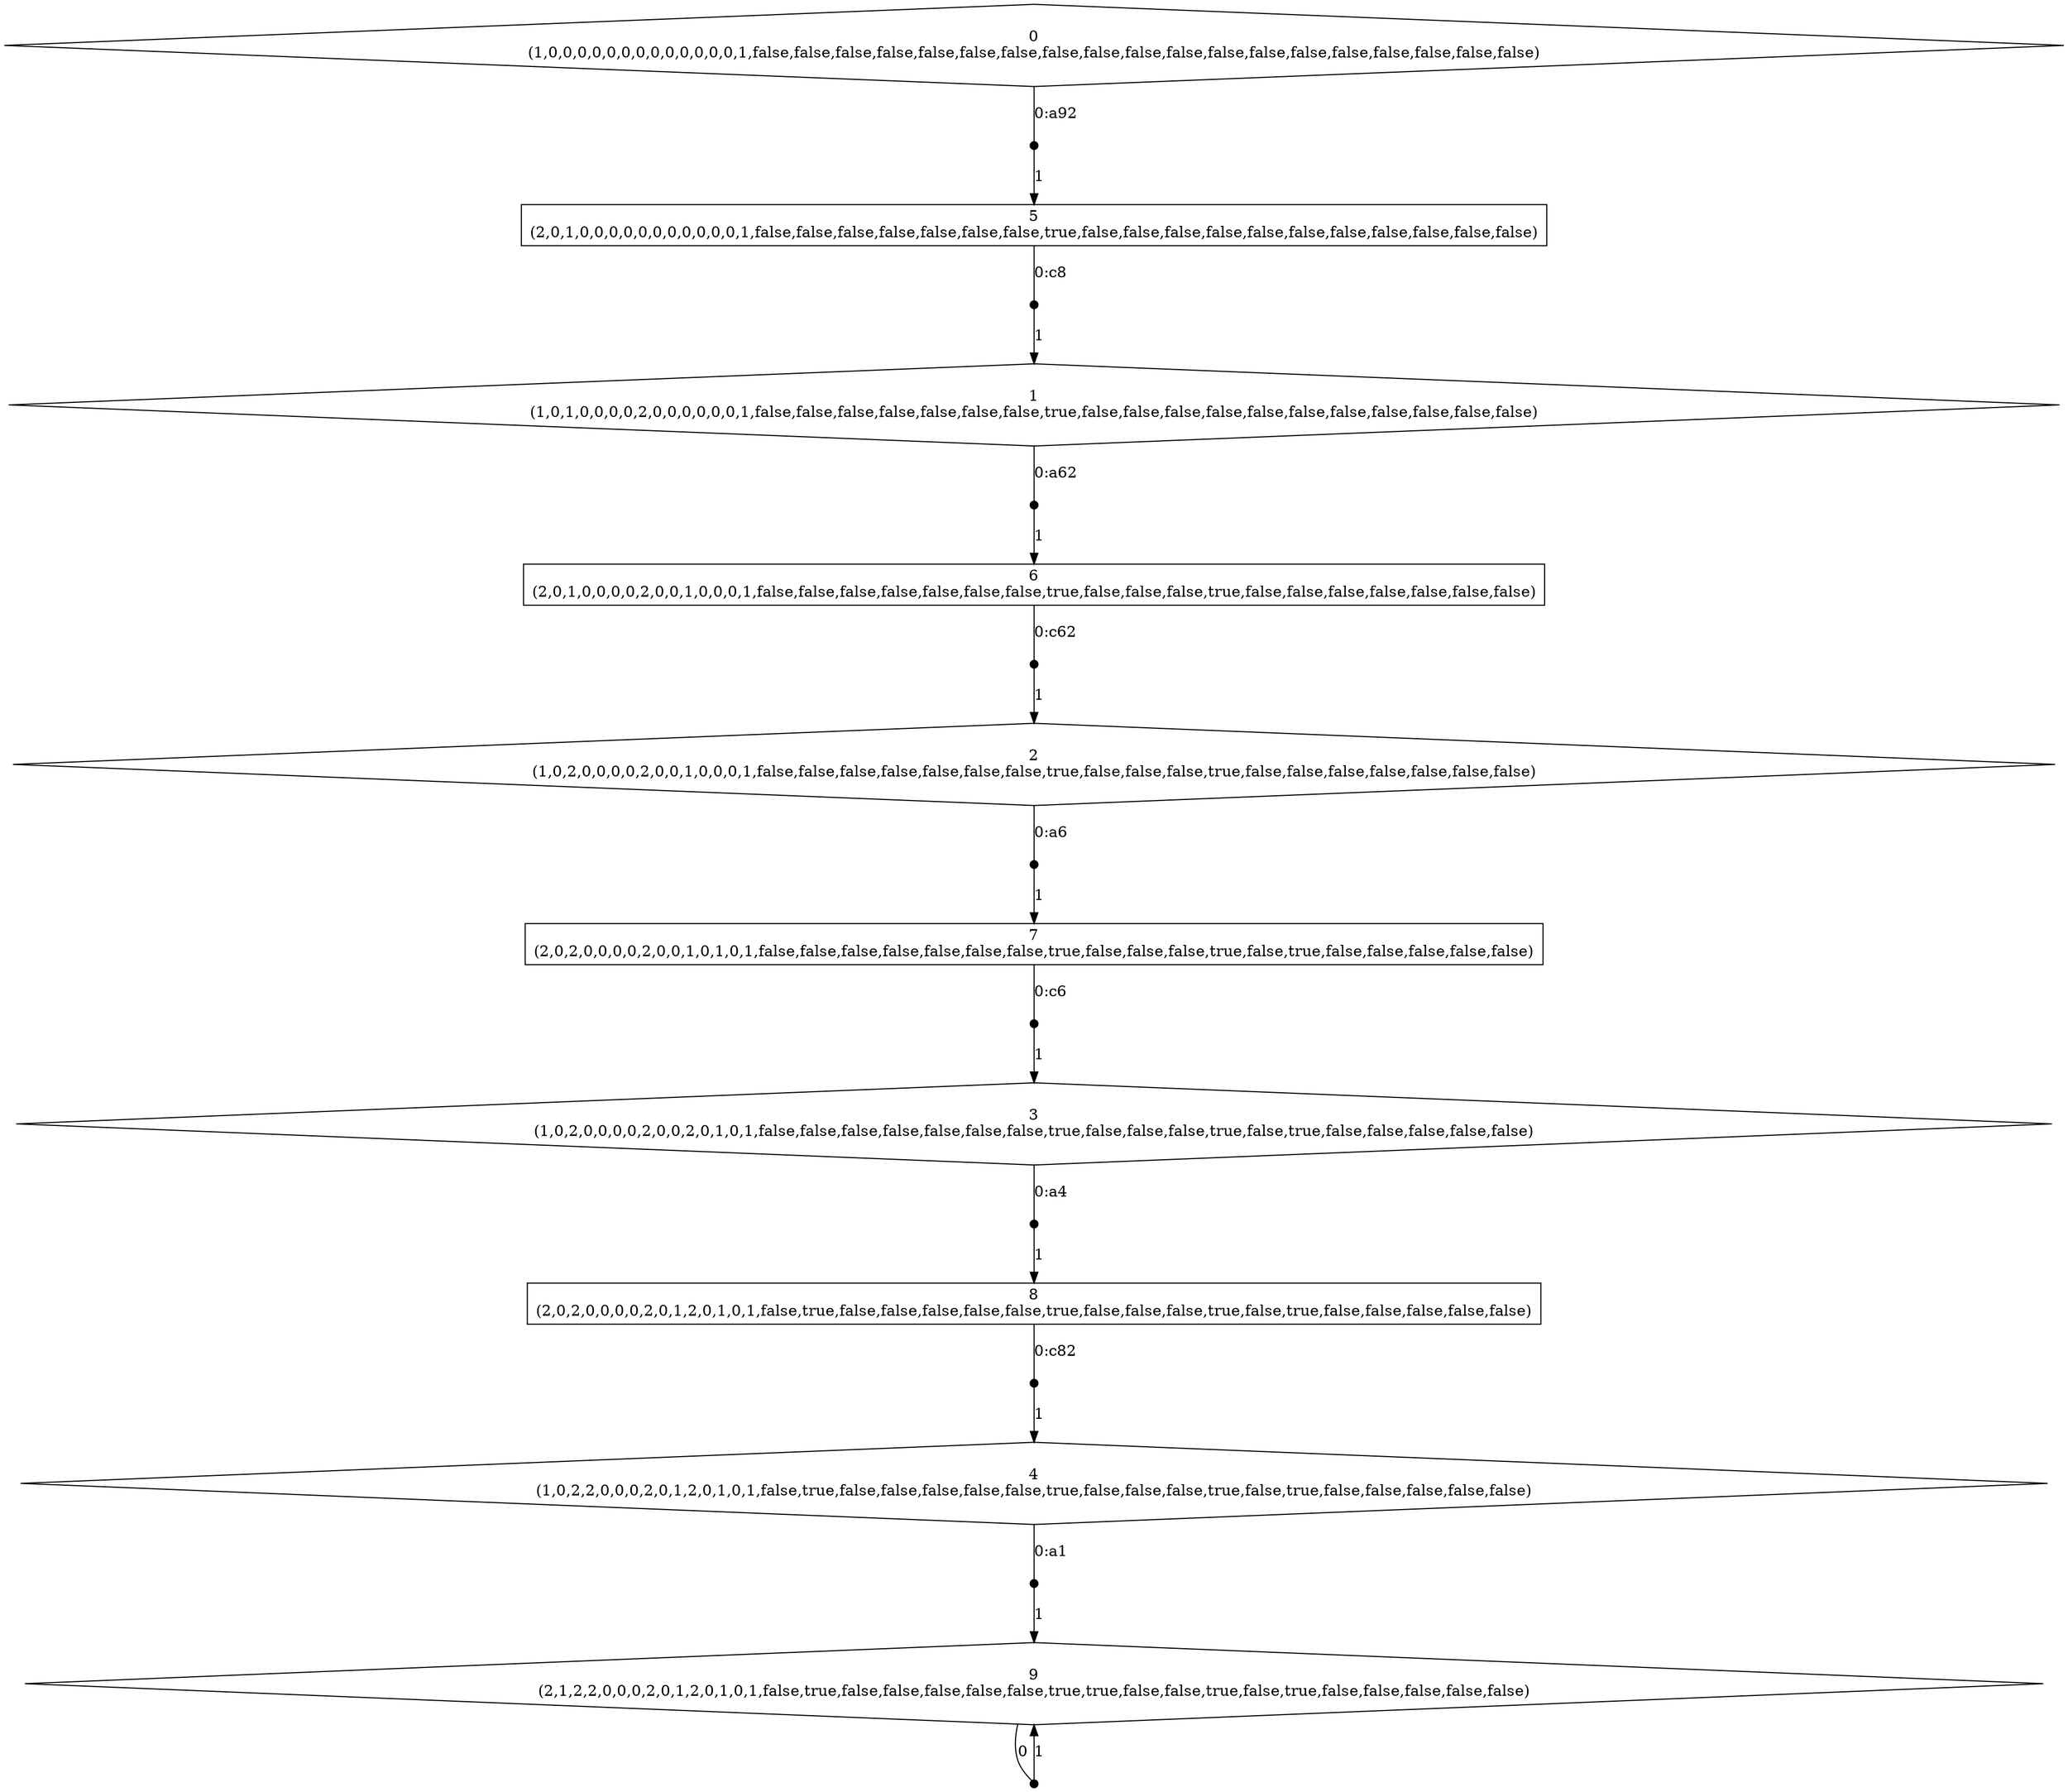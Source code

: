 digraph SMG {
node [label="",shape="box"];
0 [label="0\n(1,0,0,0,0,0,0,0,0,0,0,0,0,0,1,false,false,false,false,false,false,false,false,false,false,false,false,false,false,false,false,false,false,false)",shape="diamond"];
0 -> n0_0  [label="0:a92",arrowhead="none"];
n0_0 [ shape=point,width=0.1,height=0.1,label="" ];
n0_0 -> 5  [label="1"];
1 [label="1\n(1,0,1,0,0,0,0,2,0,0,0,0,0,0,1,false,false,false,false,false,false,false,true,false,false,false,false,false,false,false,false,false,false,false)",shape="diamond"];
1 -> n1_0  [label="0:a62",arrowhead="none"];
n1_0 [ shape=point,width=0.1,height=0.1,label="" ];
n1_0 -> 6  [label="1"];
2 [label="2\n(1,0,2,0,0,0,0,2,0,0,1,0,0,0,1,false,false,false,false,false,false,false,true,false,false,false,true,false,false,false,false,false,false,false)",shape="diamond"];
2 -> n2_0  [label="0:a6",arrowhead="none"];
n2_0 [ shape=point,width=0.1,height=0.1,label="" ];
n2_0 -> 7  [label="1"];
3 [label="3\n(1,0,2,0,0,0,0,2,0,0,2,0,1,0,1,false,false,false,false,false,false,false,true,false,false,false,true,false,true,false,false,false,false,false)",shape="diamond"];
3 -> n3_0  [label="0:a4",arrowhead="none"];
n3_0 [ shape=point,width=0.1,height=0.1,label="" ];
n3_0 -> 8  [label="1"];
4 [label="4\n(1,0,2,2,0,0,0,2,0,1,2,0,1,0,1,false,true,false,false,false,false,false,true,false,false,false,true,false,true,false,false,false,false,false)",shape="diamond"];
4 -> n4_0  [label="0:a1",arrowhead="none"];
n4_0 [ shape=point,width=0.1,height=0.1,label="" ];
n4_0 -> 9  [label="1"];
5 [label="5\n(2,0,1,0,0,0,0,0,0,0,0,0,0,0,1,false,false,false,false,false,false,false,true,false,false,false,false,false,false,false,false,false,false,false)"];
5 -> n5_0  [label="0:c8",arrowhead="none"];
n5_0 [ shape=point,width=0.1,height=0.1,label="" ];
n5_0 -> 1  [label="1"];
6 [label="6\n(2,0,1,0,0,0,0,2,0,0,1,0,0,0,1,false,false,false,false,false,false,false,true,false,false,false,true,false,false,false,false,false,false,false)"];
6 -> n6_0  [label="0:c62",arrowhead="none"];
n6_0 [ shape=point,width=0.1,height=0.1,label="" ];
n6_0 -> 2  [label="1"];
7 [label="7\n(2,0,2,0,0,0,0,2,0,0,1,0,1,0,1,false,false,false,false,false,false,false,true,false,false,false,true,false,true,false,false,false,false,false)"];
7 -> n7_0  [label="0:c6",arrowhead="none"];
n7_0 [ shape=point,width=0.1,height=0.1,label="" ];
n7_0 -> 3  [label="1"];
8 [label="8\n(2,0,2,0,0,0,0,2,0,1,2,0,1,0,1,false,true,false,false,false,false,false,true,false,false,false,true,false,true,false,false,false,false,false)"];
8 -> n8_0  [label="0:c82",arrowhead="none"];
n8_0 [ shape=point,width=0.1,height=0.1,label="" ];
n8_0 -> 4  [label="1"];
9 [label="9\n(2,1,2,2,0,0,0,2,0,1,2,0,1,0,1,false,true,false,false,false,false,false,true,true,false,false,true,false,true,false,false,false,false,false)",shape="diamond"];
9 -> n9_0  [label="0",arrowhead="none"];
n9_0 [ shape=point,width=0.1,height=0.1,label="" ];
n9_0 -> 9  [label="1"];
}
